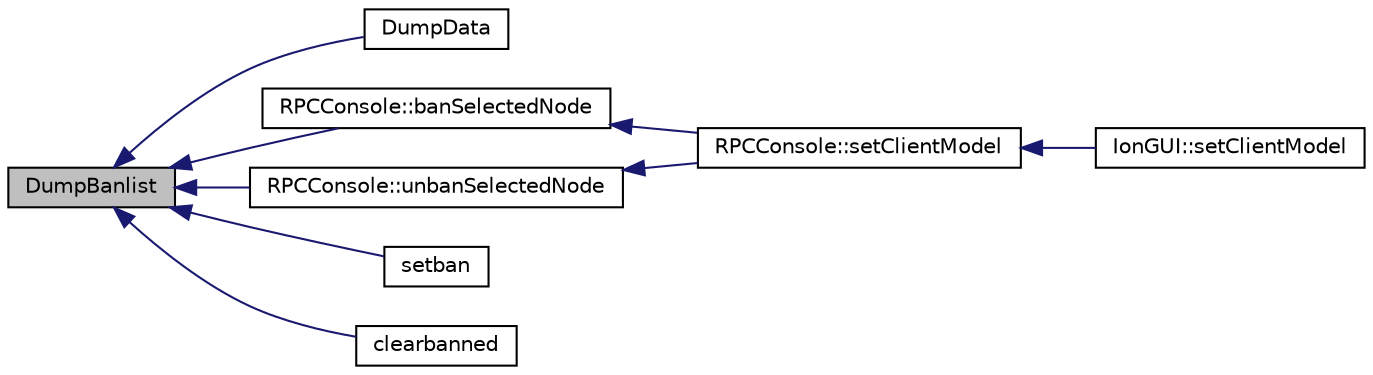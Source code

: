 digraph "DumpBanlist"
{
  edge [fontname="Helvetica",fontsize="10",labelfontname="Helvetica",labelfontsize="10"];
  node [fontname="Helvetica",fontsize="10",shape=record];
  rankdir="LR";
  Node102 [label="DumpBanlist",height=0.2,width=0.4,color="black", fillcolor="grey75", style="filled", fontcolor="black"];
  Node102 -> Node103 [dir="back",color="midnightblue",fontsize="10",style="solid",fontname="Helvetica"];
  Node103 [label="DumpData",height=0.2,width=0.4,color="black", fillcolor="white", style="filled",URL="$dd/d84/net_8cpp.html#a88d718bd281a8150c9bb2d8c1e8e0a09"];
  Node102 -> Node104 [dir="back",color="midnightblue",fontsize="10",style="solid",fontname="Helvetica"];
  Node104 [label="RPCConsole::banSelectedNode",height=0.2,width=0.4,color="black", fillcolor="white", style="filled",URL="$d7/de8/class_r_p_c_console.html#aacaf485583b6342c5e1877e7582f95c5",tooltip="Ban a selected node on the Peers tab. "];
  Node104 -> Node105 [dir="back",color="midnightblue",fontsize="10",style="solid",fontname="Helvetica"];
  Node105 [label="RPCConsole::setClientModel",height=0.2,width=0.4,color="black", fillcolor="white", style="filled",URL="$d7/de8/class_r_p_c_console.html#a355349a33664a07628e9ca22a60f5fa7"];
  Node105 -> Node106 [dir="back",color="midnightblue",fontsize="10",style="solid",fontname="Helvetica"];
  Node106 [label="IonGUI::setClientModel",height=0.2,width=0.4,color="black", fillcolor="white", style="filled",URL="$dc/d0b/class_ion_g_u_i.html#aee0c583c834ce4f4c598c29db83b0680",tooltip="Set the client model. "];
  Node102 -> Node107 [dir="back",color="midnightblue",fontsize="10",style="solid",fontname="Helvetica"];
  Node107 [label="RPCConsole::unbanSelectedNode",height=0.2,width=0.4,color="black", fillcolor="white", style="filled",URL="$d7/de8/class_r_p_c_console.html#a9a974887c33bf1d4b25eb6aeea002941",tooltip="Unban a selected node on the Bans tab. "];
  Node107 -> Node105 [dir="back",color="midnightblue",fontsize="10",style="solid",fontname="Helvetica"];
  Node102 -> Node108 [dir="back",color="midnightblue",fontsize="10",style="solid",fontname="Helvetica"];
  Node108 [label="setban",height=0.2,width=0.4,color="black", fillcolor="white", style="filled",URL="$df/dab/rpcnet_8cpp.html#a4691c5765507f04c86e42e8df1e5c047"];
  Node102 -> Node109 [dir="back",color="midnightblue",fontsize="10",style="solid",fontname="Helvetica"];
  Node109 [label="clearbanned",height=0.2,width=0.4,color="black", fillcolor="white", style="filled",URL="$df/dab/rpcnet_8cpp.html#a6bc0a8efe17b841bb486d49037dda28c"];
}
